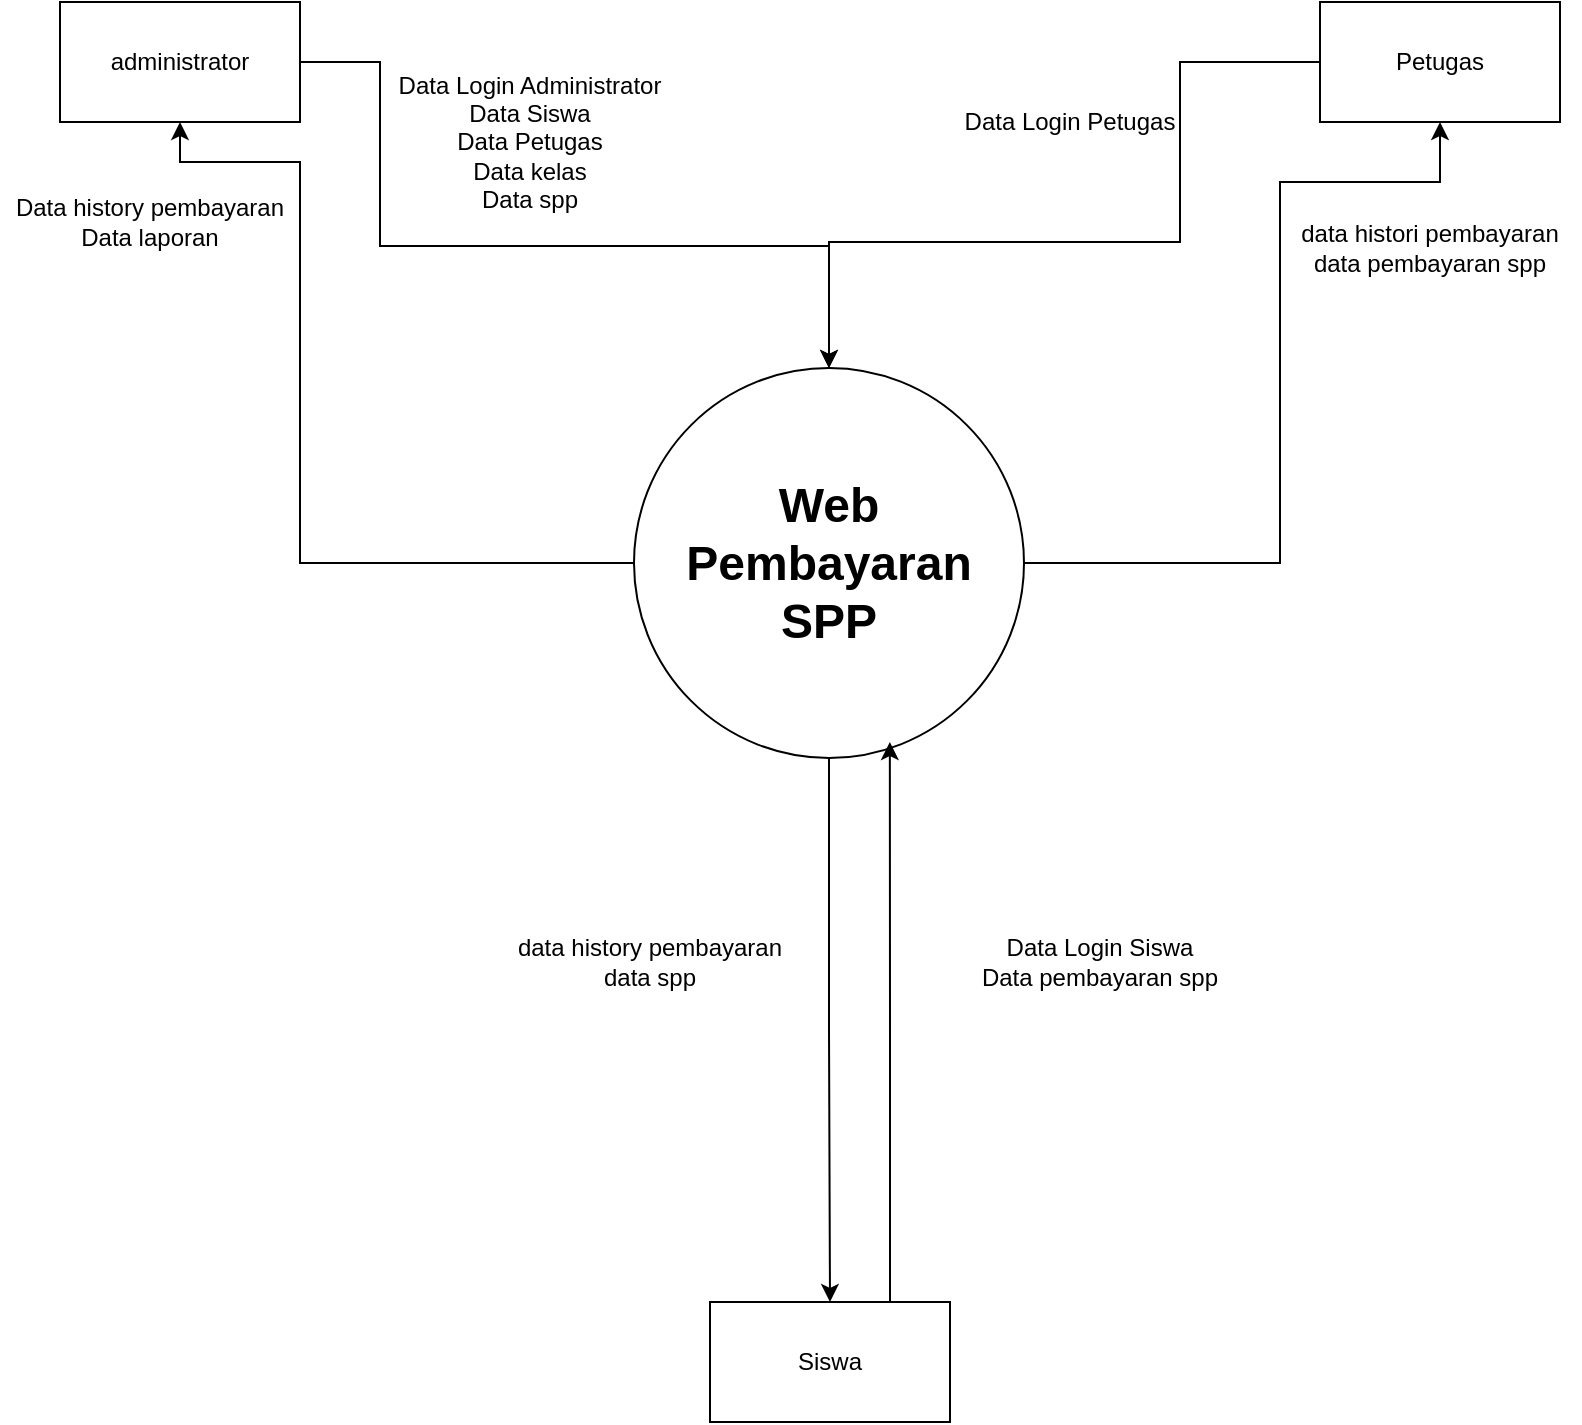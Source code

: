 <mxfile version="24.7.12">
  <diagram name="Page-1" id="wW6CuHZ5RSsxlySDq5qU">
    <mxGraphModel dx="880" dy="460" grid="1" gridSize="10" guides="1" tooltips="1" connect="1" arrows="1" fold="1" page="1" pageScale="1" pageWidth="850" pageHeight="1400" math="0" shadow="0">
      <root>
        <mxCell id="0" />
        <mxCell id="1" parent="0" />
        <mxCell id="mIeEXwpx3l7NrJqoONpe-9" style="edgeStyle=orthogonalEdgeStyle;rounded=0;orthogonalLoop=1;jettySize=auto;html=1;exitX=0;exitY=0.5;exitDx=0;exitDy=0;entryX=0.5;entryY=1;entryDx=0;entryDy=0;" parent="1" source="mIeEXwpx3l7NrJqoONpe-2" target="mIeEXwpx3l7NrJqoONpe-4" edge="1">
          <mxGeometry relative="1" as="geometry">
            <Array as="points">
              <mxPoint x="160" y="700" />
              <mxPoint x="160" y="500" />
              <mxPoint x="100" y="500" />
            </Array>
          </mxGeometry>
        </mxCell>
        <mxCell id="mIeEXwpx3l7NrJqoONpe-11" style="edgeStyle=orthogonalEdgeStyle;rounded=0;orthogonalLoop=1;jettySize=auto;html=1;exitX=1;exitY=0.5;exitDx=0;exitDy=0;entryX=0.5;entryY=1;entryDx=0;entryDy=0;" parent="1" source="mIeEXwpx3l7NrJqoONpe-2" target="mIeEXwpx3l7NrJqoONpe-5" edge="1">
          <mxGeometry relative="1" as="geometry">
            <Array as="points">
              <mxPoint x="650" y="700" />
              <mxPoint x="650" y="510" />
              <mxPoint x="730" y="510" />
            </Array>
          </mxGeometry>
        </mxCell>
        <mxCell id="mIeEXwpx3l7NrJqoONpe-13" style="edgeStyle=orthogonalEdgeStyle;rounded=0;orthogonalLoop=1;jettySize=auto;html=1;exitX=0.5;exitY=1;exitDx=0;exitDy=0;entryX=0.5;entryY=0;entryDx=0;entryDy=0;" parent="1" source="mIeEXwpx3l7NrJqoONpe-2" target="mIeEXwpx3l7NrJqoONpe-6" edge="1">
          <mxGeometry relative="1" as="geometry" />
        </mxCell>
        <mxCell id="mIeEXwpx3l7NrJqoONpe-2" value="&lt;h1&gt;Web Pembayaran SPP&lt;/h1&gt;" style="ellipse;whiteSpace=wrap;html=1;aspect=fixed;" parent="1" vertex="1">
          <mxGeometry x="327" y="603" width="195" height="195" as="geometry" />
        </mxCell>
        <mxCell id="mIeEXwpx3l7NrJqoONpe-7" style="edgeStyle=orthogonalEdgeStyle;rounded=0;orthogonalLoop=1;jettySize=auto;html=1;exitX=1;exitY=0.5;exitDx=0;exitDy=0;entryX=0.5;entryY=0;entryDx=0;entryDy=0;" parent="1" source="mIeEXwpx3l7NrJqoONpe-4" target="mIeEXwpx3l7NrJqoONpe-2" edge="1">
          <mxGeometry relative="1" as="geometry">
            <Array as="points">
              <mxPoint x="200" y="450" />
              <mxPoint x="200" y="542" />
              <mxPoint x="424" y="542" />
            </Array>
          </mxGeometry>
        </mxCell>
        <mxCell id="mIeEXwpx3l7NrJqoONpe-4" value="administrator" style="rounded=0;whiteSpace=wrap;html=1;" parent="1" vertex="1">
          <mxGeometry x="40" y="420" width="120" height="60" as="geometry" />
        </mxCell>
        <mxCell id="mIeEXwpx3l7NrJqoONpe-12" style="edgeStyle=orthogonalEdgeStyle;rounded=0;orthogonalLoop=1;jettySize=auto;html=1;exitX=0;exitY=0.5;exitDx=0;exitDy=0;entryX=0.5;entryY=0;entryDx=0;entryDy=0;" parent="1" source="mIeEXwpx3l7NrJqoONpe-5" target="mIeEXwpx3l7NrJqoONpe-2" edge="1">
          <mxGeometry relative="1" as="geometry">
            <Array as="points">
              <mxPoint x="600" y="450" />
              <mxPoint x="600" y="540" />
              <mxPoint x="424" y="540" />
            </Array>
          </mxGeometry>
        </mxCell>
        <mxCell id="mIeEXwpx3l7NrJqoONpe-5" value="Petugas" style="rounded=0;whiteSpace=wrap;html=1;" parent="1" vertex="1">
          <mxGeometry x="670" y="420" width="120" height="60" as="geometry" />
        </mxCell>
        <mxCell id="mIeEXwpx3l7NrJqoONpe-6" value="Siswa" style="rounded=0;whiteSpace=wrap;html=1;" parent="1" vertex="1">
          <mxGeometry x="365" y="1070" width="120" height="60" as="geometry" />
        </mxCell>
        <mxCell id="mIeEXwpx3l7NrJqoONpe-14" style="edgeStyle=orthogonalEdgeStyle;rounded=0;orthogonalLoop=1;jettySize=auto;html=1;exitX=0.75;exitY=0;exitDx=0;exitDy=0;entryX=0.656;entryY=0.959;entryDx=0;entryDy=0;entryPerimeter=0;" parent="1" source="mIeEXwpx3l7NrJqoONpe-6" target="mIeEXwpx3l7NrJqoONpe-2" edge="1">
          <mxGeometry relative="1" as="geometry" />
        </mxCell>
        <mxCell id="mIeEXwpx3l7NrJqoONpe-15" value="Data Login Administrator&lt;div&gt;Data Siswa&lt;/div&gt;&lt;div&gt;Data Petugas&lt;br&gt;&lt;div&gt;Data kelas&lt;/div&gt;&lt;/div&gt;&lt;div&gt;Data spp&lt;/div&gt;" style="text;html=1;align=center;verticalAlign=middle;whiteSpace=wrap;rounded=0;" parent="1" vertex="1">
          <mxGeometry x="185" y="430" width="180" height="120" as="geometry" />
        </mxCell>
        <mxCell id="mIeEXwpx3l7NrJqoONpe-16" value="Data Login Petugas" style="text;html=1;align=center;verticalAlign=middle;whiteSpace=wrap;rounded=0;" parent="1" vertex="1">
          <mxGeometry x="460" y="420" width="170" height="120" as="geometry" />
        </mxCell>
        <mxCell id="mIeEXwpx3l7NrJqoONpe-17" value="Data Login Siswa&lt;div&gt;Data pembayaran spp&lt;/div&gt;" style="text;html=1;align=center;verticalAlign=middle;whiteSpace=wrap;rounded=0;" parent="1" vertex="1">
          <mxGeometry x="460" y="840" width="200" height="120" as="geometry" />
        </mxCell>
        <mxCell id="mIeEXwpx3l7NrJqoONpe-19" value="Data history pembayaran&lt;div&gt;Data laporan&lt;/div&gt;" style="text;html=1;align=center;verticalAlign=middle;whiteSpace=wrap;rounded=0;" parent="1" vertex="1">
          <mxGeometry x="10" y="470" width="150" height="120" as="geometry" />
        </mxCell>
        <mxCell id="mIeEXwpx3l7NrJqoONpe-20" value="data history pembayaran&lt;div&gt;data spp&lt;/div&gt;" style="text;html=1;align=center;verticalAlign=middle;whiteSpace=wrap;rounded=0;" parent="1" vertex="1">
          <mxGeometry x="260" y="840" width="150" height="120" as="geometry" />
        </mxCell>
        <mxCell id="mIeEXwpx3l7NrJqoONpe-21" value="data histori pembayaran&lt;div&gt;data pembayaran spp&lt;/div&gt;" style="text;html=1;align=center;verticalAlign=middle;whiteSpace=wrap;rounded=0;" parent="1" vertex="1">
          <mxGeometry x="650" y="483" width="150" height="120" as="geometry" />
        </mxCell>
      </root>
    </mxGraphModel>
  </diagram>
</mxfile>
